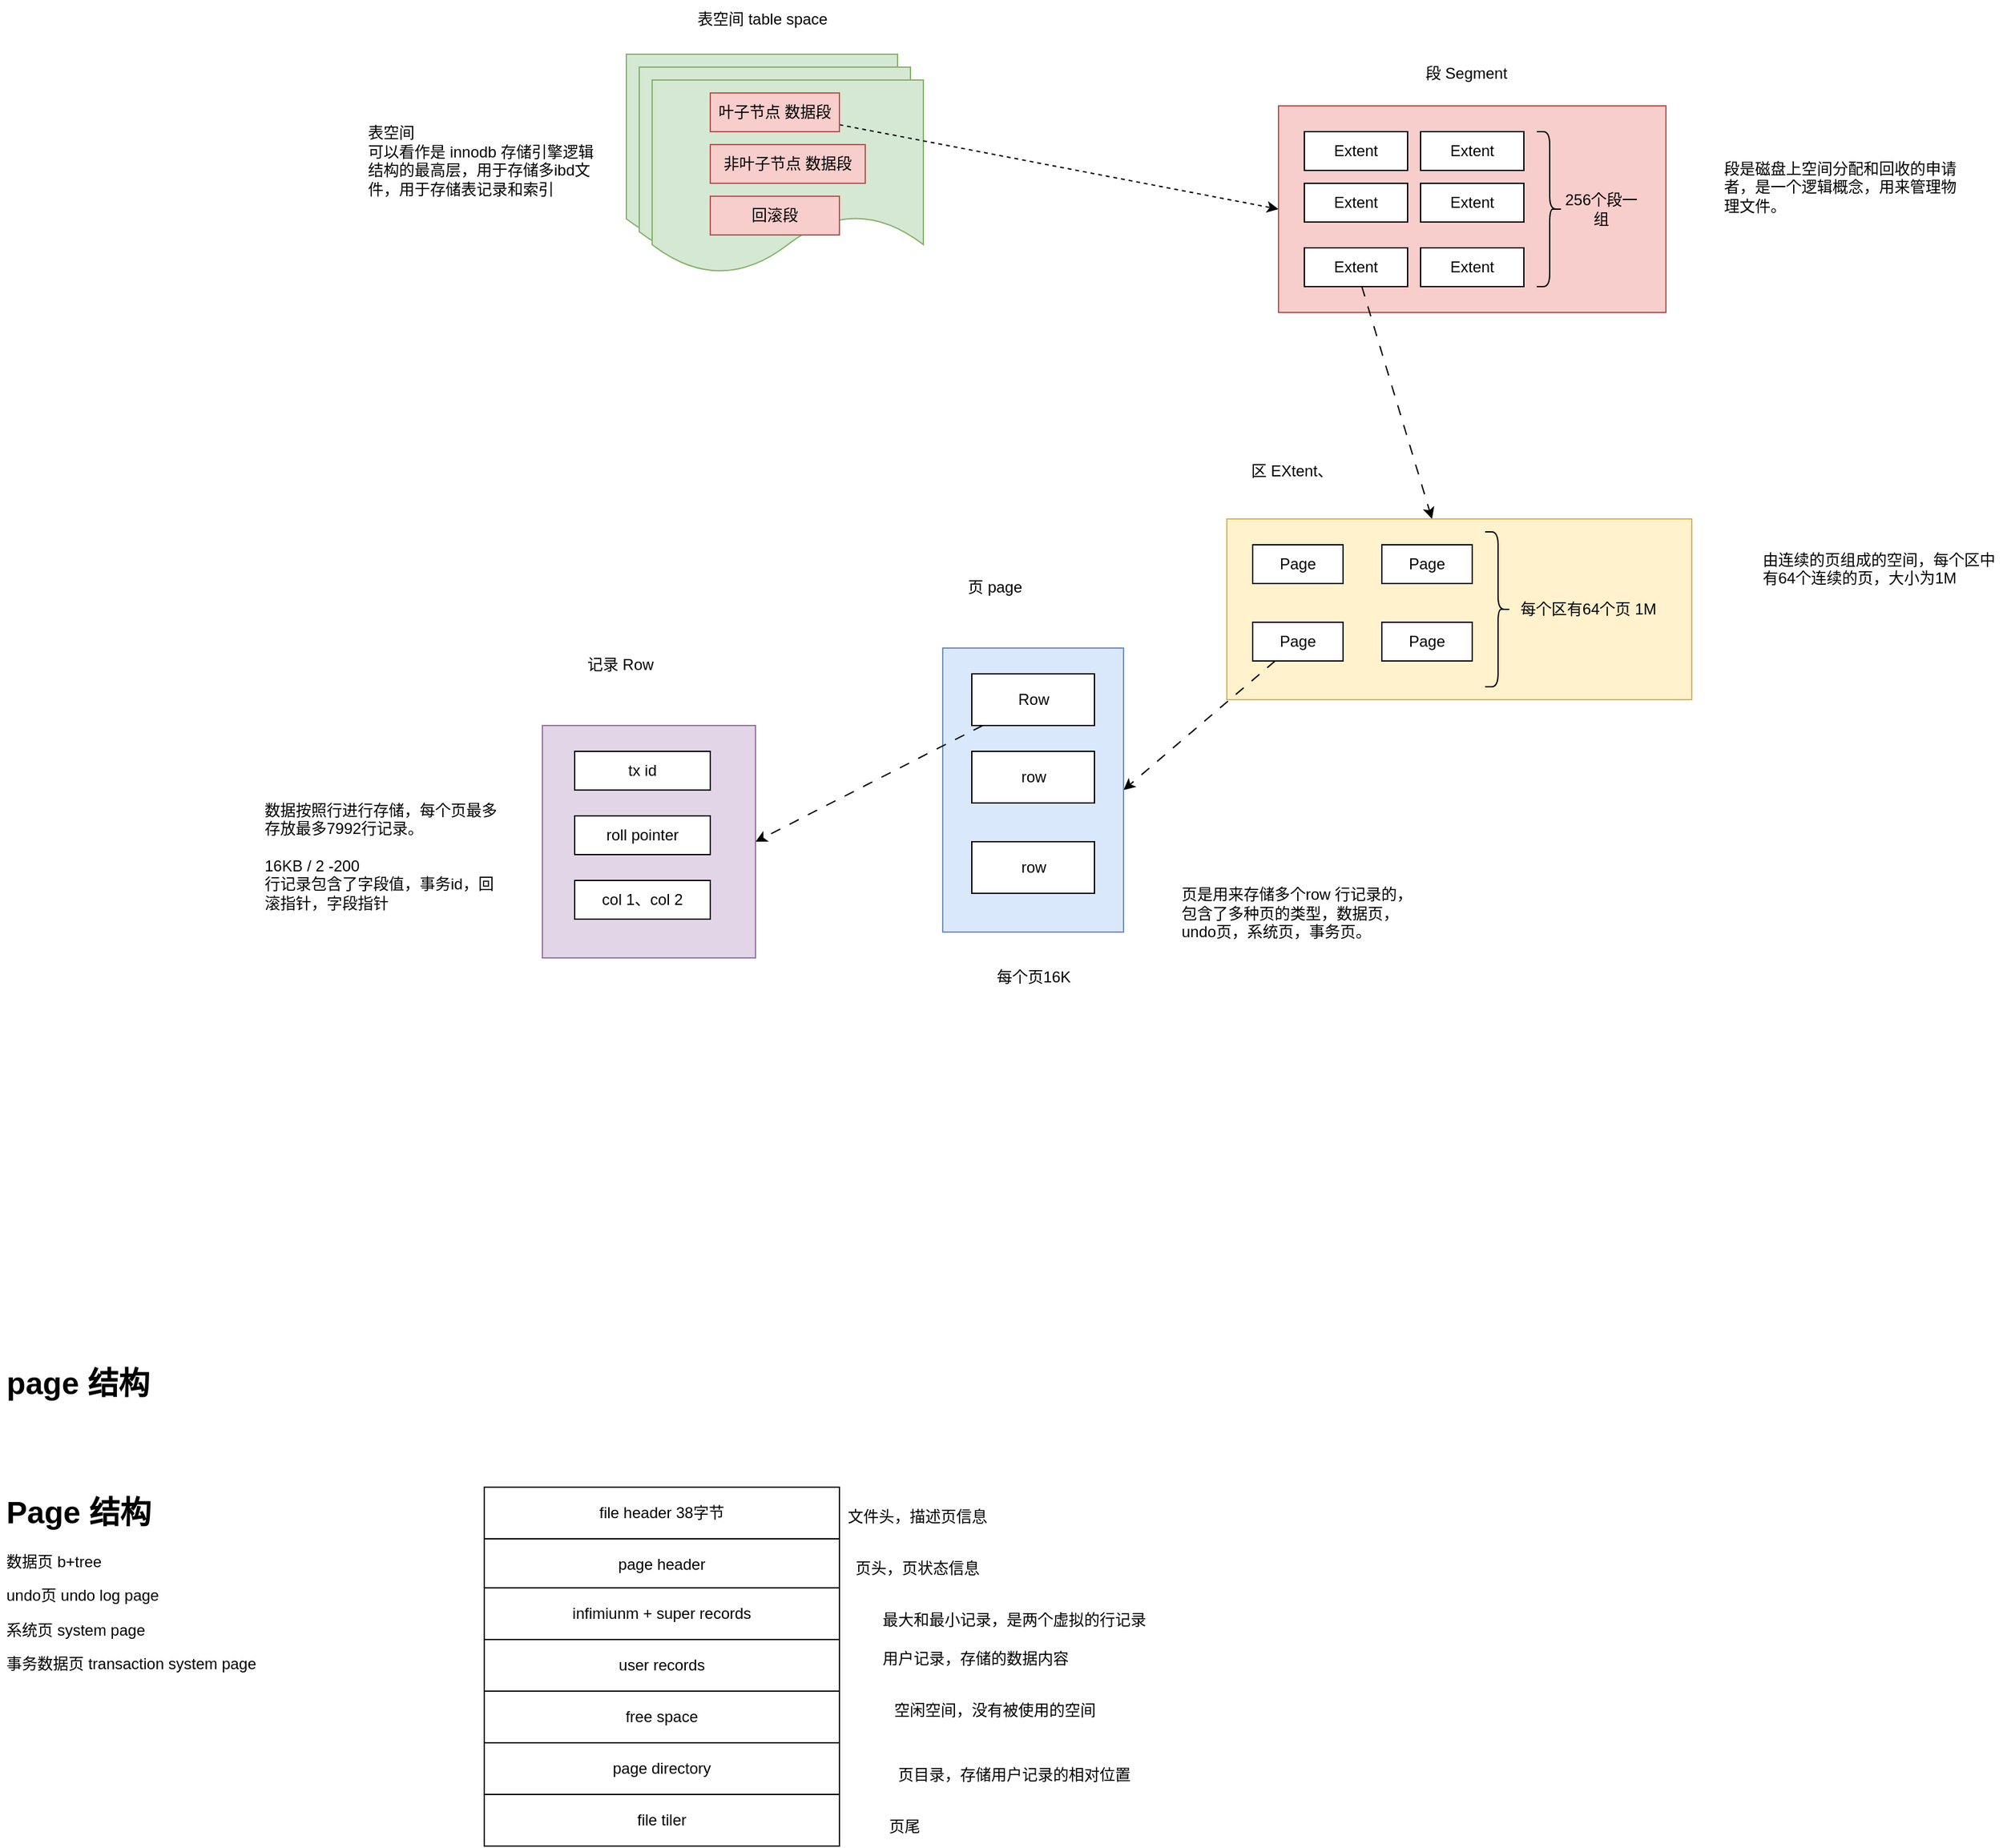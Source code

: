 <mxfile version="23.1.7" type="github">
  <diagram name="Page-1" id="gy4NEoS5YfscLkt1rcrz">
    <mxGraphModel dx="2212" dy="795" grid="1" gridSize="10" guides="1" tooltips="1" connect="1" arrows="1" fold="1" page="1" pageScale="1" pageWidth="850" pageHeight="1100" math="0" shadow="0">
      <root>
        <mxCell id="0" />
        <mxCell id="1" parent="0" />
        <mxCell id="opUYMGLfa8pnxmachDHJ-1" value="" style="shape=document;whiteSpace=wrap;html=1;boundedLbl=1;fillColor=#d5e8d4;strokeColor=#82b366;" vertex="1" parent="1">
          <mxGeometry x="45" y="250" width="210" height="150" as="geometry" />
        </mxCell>
        <mxCell id="opUYMGLfa8pnxmachDHJ-4" value="表空间 table space" style="text;html=1;align=center;verticalAlign=middle;resizable=0;points=[];autosize=1;strokeColor=none;fillColor=none;" vertex="1" parent="1">
          <mxGeometry x="90" y="208" width="120" height="30" as="geometry" />
        </mxCell>
        <mxCell id="opUYMGLfa8pnxmachDHJ-7" value="" style="shape=document;whiteSpace=wrap;html=1;boundedLbl=1;fillColor=#d5e8d4;strokeColor=#82b366;" vertex="1" parent="1">
          <mxGeometry x="55" y="260" width="210" height="150" as="geometry" />
        </mxCell>
        <mxCell id="opUYMGLfa8pnxmachDHJ-8" value="" style="shape=document;whiteSpace=wrap;html=1;boundedLbl=1;fillColor=#d5e8d4;strokeColor=#82b366;" vertex="1" parent="1">
          <mxGeometry x="65" y="270" width="210" height="150" as="geometry" />
        </mxCell>
        <mxCell id="opUYMGLfa8pnxmachDHJ-13" style="rounded=0;orthogonalLoop=1;jettySize=auto;html=1;entryX=0;entryY=0.5;entryDx=0;entryDy=0;elbow=vertical;dashed=1;" edge="1" parent="1" source="opUYMGLfa8pnxmachDHJ-9" target="opUYMGLfa8pnxmachDHJ-12">
          <mxGeometry relative="1" as="geometry" />
        </mxCell>
        <mxCell id="opUYMGLfa8pnxmachDHJ-9" value="叶子节点 数据段" style="rounded=0;whiteSpace=wrap;html=1;fillColor=#f8cecc;strokeColor=#b85450;" vertex="1" parent="1">
          <mxGeometry x="110" y="280" width="100" height="30" as="geometry" />
        </mxCell>
        <mxCell id="opUYMGLfa8pnxmachDHJ-10" value="回滚段" style="rounded=0;whiteSpace=wrap;html=1;fillColor=#f8cecc;strokeColor=#b85450;" vertex="1" parent="1">
          <mxGeometry x="110" y="360" width="100" height="30" as="geometry" />
        </mxCell>
        <mxCell id="opUYMGLfa8pnxmachDHJ-11" value="非叶子节点 数据段" style="rounded=0;whiteSpace=wrap;html=1;fillColor=#f8cecc;strokeColor=#b85450;" vertex="1" parent="1">
          <mxGeometry x="110" y="320" width="120" height="30" as="geometry" />
        </mxCell>
        <mxCell id="opUYMGLfa8pnxmachDHJ-12" value="" style="rounded=0;whiteSpace=wrap;html=1;fillColor=#f8cecc;strokeColor=#b85450;" vertex="1" parent="1">
          <mxGeometry x="550" y="290" width="300" height="160" as="geometry" />
        </mxCell>
        <mxCell id="opUYMGLfa8pnxmachDHJ-15" value="段 Segment" style="text;html=1;align=center;verticalAlign=middle;resizable=0;points=[];autosize=1;strokeColor=none;fillColor=none;" vertex="1" parent="1">
          <mxGeometry x="650" y="250" width="90" height="30" as="geometry" />
        </mxCell>
        <mxCell id="opUYMGLfa8pnxmachDHJ-16" value="Extent" style="rounded=0;whiteSpace=wrap;html=1;" vertex="1" parent="1">
          <mxGeometry x="570" y="310" width="80" height="30" as="geometry" />
        </mxCell>
        <mxCell id="opUYMGLfa8pnxmachDHJ-17" value="Extent" style="rounded=0;whiteSpace=wrap;html=1;" vertex="1" parent="1">
          <mxGeometry x="570" y="350" width="80" height="30" as="geometry" />
        </mxCell>
        <mxCell id="opUYMGLfa8pnxmachDHJ-31" style="rounded=0;orthogonalLoop=1;jettySize=auto;html=1;dashed=1;dashPattern=8 8;" edge="1" parent="1" source="opUYMGLfa8pnxmachDHJ-18" target="opUYMGLfa8pnxmachDHJ-26">
          <mxGeometry relative="1" as="geometry" />
        </mxCell>
        <mxCell id="opUYMGLfa8pnxmachDHJ-18" value="Extent" style="rounded=0;whiteSpace=wrap;html=1;" vertex="1" parent="1">
          <mxGeometry x="570" y="400" width="80" height="30" as="geometry" />
        </mxCell>
        <mxCell id="opUYMGLfa8pnxmachDHJ-19" value="Extent" style="rounded=0;whiteSpace=wrap;html=1;" vertex="1" parent="1">
          <mxGeometry x="660" y="310" width="80" height="30" as="geometry" />
        </mxCell>
        <mxCell id="opUYMGLfa8pnxmachDHJ-20" value="Extent" style="rounded=0;whiteSpace=wrap;html=1;" vertex="1" parent="1">
          <mxGeometry x="660" y="350" width="80" height="30" as="geometry" />
        </mxCell>
        <mxCell id="opUYMGLfa8pnxmachDHJ-21" value="Extent" style="rounded=0;whiteSpace=wrap;html=1;" vertex="1" parent="1">
          <mxGeometry x="660" y="400" width="80" height="30" as="geometry" />
        </mxCell>
        <mxCell id="opUYMGLfa8pnxmachDHJ-22" value="" style="shape=curlyBracket;whiteSpace=wrap;html=1;rounded=1;flipH=1;labelPosition=right;verticalLabelPosition=middle;align=left;verticalAlign=middle;" vertex="1" parent="1">
          <mxGeometry x="750" y="310" width="20" height="120" as="geometry" />
        </mxCell>
        <mxCell id="opUYMGLfa8pnxmachDHJ-24" value="256个段一组" style="text;html=1;align=center;verticalAlign=middle;whiteSpace=wrap;rounded=0;" vertex="1" parent="1">
          <mxGeometry x="770" y="355" width="60" height="30" as="geometry" />
        </mxCell>
        <mxCell id="opUYMGLfa8pnxmachDHJ-26" value="" style="rounded=0;whiteSpace=wrap;html=1;fillColor=#fff2cc;strokeColor=#d6b656;" vertex="1" parent="1">
          <mxGeometry x="510" y="610" width="360" height="140" as="geometry" />
        </mxCell>
        <mxCell id="opUYMGLfa8pnxmachDHJ-27" value="Page" style="rounded=0;whiteSpace=wrap;html=1;" vertex="1" parent="1">
          <mxGeometry x="530" y="630" width="70" height="30" as="geometry" />
        </mxCell>
        <mxCell id="opUYMGLfa8pnxmachDHJ-28" value="Page" style="rounded=0;whiteSpace=wrap;html=1;" vertex="1" parent="1">
          <mxGeometry x="630" y="690" width="70" height="30" as="geometry" />
        </mxCell>
        <mxCell id="opUYMGLfa8pnxmachDHJ-29" value="Page" style="rounded=0;whiteSpace=wrap;html=1;" vertex="1" parent="1">
          <mxGeometry x="630" y="630" width="70" height="30" as="geometry" />
        </mxCell>
        <mxCell id="opUYMGLfa8pnxmachDHJ-37" style="rounded=0;orthogonalLoop=1;jettySize=auto;html=1;entryX=1;entryY=0.5;entryDx=0;entryDy=0;dashed=1;dashPattern=8 8;" edge="1" parent="1" source="opUYMGLfa8pnxmachDHJ-30" target="opUYMGLfa8pnxmachDHJ-35">
          <mxGeometry relative="1" as="geometry" />
        </mxCell>
        <mxCell id="opUYMGLfa8pnxmachDHJ-30" value="Page" style="rounded=0;whiteSpace=wrap;html=1;" vertex="1" parent="1">
          <mxGeometry x="530" y="690" width="70" height="30" as="geometry" />
        </mxCell>
        <mxCell id="opUYMGLfa8pnxmachDHJ-32" value="区 EXtent、" style="text;html=1;align=center;verticalAlign=middle;resizable=0;points=[];autosize=1;strokeColor=none;fillColor=none;" vertex="1" parent="1">
          <mxGeometry x="515" y="558" width="90" height="30" as="geometry" />
        </mxCell>
        <mxCell id="opUYMGLfa8pnxmachDHJ-33" value="" style="shape=curlyBracket;whiteSpace=wrap;html=1;rounded=1;flipH=1;labelPosition=right;verticalLabelPosition=middle;align=left;verticalAlign=middle;" vertex="1" parent="1">
          <mxGeometry x="710" y="620" width="20" height="120" as="geometry" />
        </mxCell>
        <mxCell id="opUYMGLfa8pnxmachDHJ-34" value="每个区有64个页 1M" style="text;html=1;align=center;verticalAlign=middle;whiteSpace=wrap;rounded=0;" vertex="1" parent="1">
          <mxGeometry x="730" y="665" width="120" height="30" as="geometry" />
        </mxCell>
        <mxCell id="opUYMGLfa8pnxmachDHJ-35" value="" style="rounded=0;whiteSpace=wrap;html=1;fillColor=#dae8fc;strokeColor=#6c8ebf;" vertex="1" parent="1">
          <mxGeometry x="290" y="710" width="140" height="220" as="geometry" />
        </mxCell>
        <mxCell id="opUYMGLfa8pnxmachDHJ-36" value="页 page" style="text;html=1;align=center;verticalAlign=middle;resizable=0;points=[];autosize=1;strokeColor=none;fillColor=none;" vertex="1" parent="1">
          <mxGeometry x="295" y="648" width="70" height="30" as="geometry" />
        </mxCell>
        <mxCell id="opUYMGLfa8pnxmachDHJ-43" style="rounded=0;orthogonalLoop=1;jettySize=auto;html=1;entryX=1;entryY=0.5;entryDx=0;entryDy=0;dashed=1;dashPattern=8 8;" edge="1" parent="1" source="opUYMGLfa8pnxmachDHJ-38" target="opUYMGLfa8pnxmachDHJ-42">
          <mxGeometry relative="1" as="geometry" />
        </mxCell>
        <mxCell id="opUYMGLfa8pnxmachDHJ-38" value="Row" style="rounded=0;whiteSpace=wrap;html=1;" vertex="1" parent="1">
          <mxGeometry x="312.5" y="730" width="95" height="40" as="geometry" />
        </mxCell>
        <mxCell id="opUYMGLfa8pnxmachDHJ-39" value="row" style="rounded=0;whiteSpace=wrap;html=1;" vertex="1" parent="1">
          <mxGeometry x="312.5" y="790" width="95" height="40" as="geometry" />
        </mxCell>
        <mxCell id="opUYMGLfa8pnxmachDHJ-40" value="row" style="rounded=0;whiteSpace=wrap;html=1;" vertex="1" parent="1">
          <mxGeometry x="312.5" y="860" width="95" height="40" as="geometry" />
        </mxCell>
        <mxCell id="opUYMGLfa8pnxmachDHJ-41" value="每个页16K" style="text;html=1;align=center;verticalAlign=middle;resizable=0;points=[];autosize=1;strokeColor=none;fillColor=none;" vertex="1" parent="1">
          <mxGeometry x="320" y="950" width="80" height="30" as="geometry" />
        </mxCell>
        <mxCell id="opUYMGLfa8pnxmachDHJ-42" value="" style="rounded=0;whiteSpace=wrap;html=1;fillColor=#e1d5e7;strokeColor=#9673a6;" vertex="1" parent="1">
          <mxGeometry x="-20" y="770" width="165" height="180" as="geometry" />
        </mxCell>
        <mxCell id="opUYMGLfa8pnxmachDHJ-44" value="记录 Row" style="text;html=1;align=center;verticalAlign=middle;resizable=0;points=[];autosize=1;strokeColor=none;fillColor=none;" vertex="1" parent="1">
          <mxGeometry x="5" y="708" width="70" height="30" as="geometry" />
        </mxCell>
        <mxCell id="opUYMGLfa8pnxmachDHJ-45" value="tx id" style="rounded=0;whiteSpace=wrap;html=1;" vertex="1" parent="1">
          <mxGeometry x="5" y="790" width="105" height="30" as="geometry" />
        </mxCell>
        <mxCell id="opUYMGLfa8pnxmachDHJ-47" value="roll pointer" style="rounded=0;whiteSpace=wrap;html=1;" vertex="1" parent="1">
          <mxGeometry x="5" y="840" width="105" height="30" as="geometry" />
        </mxCell>
        <mxCell id="opUYMGLfa8pnxmachDHJ-48" value="col 1、col 2" style="rounded=0;whiteSpace=wrap;html=1;" vertex="1" parent="1">
          <mxGeometry x="5" y="890" width="105" height="30" as="geometry" />
        </mxCell>
        <mxCell id="opUYMGLfa8pnxmachDHJ-49" value="&lt;div&gt;&lt;br&gt;&lt;/div&gt;&lt;div&gt;表空间&lt;/div&gt;&lt;div&gt;可以看作是 innodb 存储引擎逻辑结构的最高层，用于存储多ibd文件，用于存储表记录和索引&lt;br&gt;&lt;/div&gt;" style="text;html=1;spacing=5;spacingTop=-20;whiteSpace=wrap;overflow=hidden;rounded=0;" vertex="1" parent="1">
          <mxGeometry x="-160" y="300" width="190" height="120" as="geometry" />
        </mxCell>
        <mxCell id="opUYMGLfa8pnxmachDHJ-50" value="&lt;p&gt;段是磁盘上空间分配和回收的申请者，是一个逻辑概念，用来管理物理文件。&lt;br&gt;&lt;/p&gt;" style="text;html=1;spacing=5;spacingTop=-20;whiteSpace=wrap;overflow=hidden;rounded=0;" vertex="1" parent="1">
          <mxGeometry x="890" y="330" width="190" height="120" as="geometry" />
        </mxCell>
        <mxCell id="opUYMGLfa8pnxmachDHJ-51" value="由连续的页组成的空间，每个区中有64个连续的页，大小为1M" style="text;html=1;spacing=5;spacingTop=-20;whiteSpace=wrap;overflow=hidden;rounded=0;" vertex="1" parent="1">
          <mxGeometry x="920" y="645" width="190" height="120" as="geometry" />
        </mxCell>
        <mxCell id="opUYMGLfa8pnxmachDHJ-52" value="&lt;div&gt;&lt;br&gt;&lt;/div&gt;&lt;div&gt;页是用来存储多个row 行记录的，包含了多种页的类型，数据页，undo页，系统页，事务页。&lt;br&gt;&lt;/div&gt;" style="text;html=1;spacing=5;spacingTop=-20;whiteSpace=wrap;overflow=hidden;rounded=0;" vertex="1" parent="1">
          <mxGeometry x="470" y="890" width="190" height="120" as="geometry" />
        </mxCell>
        <mxCell id="opUYMGLfa8pnxmachDHJ-53" value="&lt;div&gt;&lt;br&gt;&lt;/div&gt;&lt;div&gt;&lt;br&gt;&lt;/div&gt;&lt;div&gt;数据按照行进行存储，每个页最多存放最多7992行记录。&lt;/div&gt;&lt;div&gt;&lt;br&gt;&lt;/div&gt;&lt;div&gt;16KB / 2 -200 &lt;br&gt;&lt;/div&gt;&lt;div&gt;行记录包含了字段值，事务id，回滚指针，字段指针&lt;br&gt;&lt;/div&gt;" style="text;html=1;spacing=5;spacingTop=-20;whiteSpace=wrap;overflow=hidden;rounded=0;" vertex="1" parent="1">
          <mxGeometry x="-240" y="810" width="190" height="120" as="geometry" />
        </mxCell>
        <mxCell id="opUYMGLfa8pnxmachDHJ-59" value="page 结构" style="text;strokeColor=none;fillColor=none;html=1;fontSize=24;fontStyle=1;verticalAlign=middle;align=center;" vertex="1" parent="1">
          <mxGeometry x="-430" y="1260" width="100" height="40" as="geometry" />
        </mxCell>
        <mxCell id="opUYMGLfa8pnxmachDHJ-61" value="&lt;h1&gt;Page 结构&lt;br&gt;&lt;/h1&gt;&lt;p&gt;数据页 b+tree&lt;/p&gt;&lt;p&gt;undo页 undo log page&lt;/p&gt;&lt;p&gt;系统页 system page&lt;/p&gt;&lt;p&gt;事务数据页 transaction system page&lt;/p&gt;&lt;p&gt;&lt;br&gt;&lt;/p&gt;" style="text;html=1;spacing=5;spacingTop=-20;whiteSpace=wrap;overflow=hidden;rounded=0;" vertex="1" parent="1">
          <mxGeometry x="-440" y="1360" width="250" height="160" as="geometry" />
        </mxCell>
        <mxCell id="opUYMGLfa8pnxmachDHJ-62" value="file header 38字节" style="rounded=0;whiteSpace=wrap;html=1;" vertex="1" parent="1">
          <mxGeometry x="-65" y="1360" width="275" height="40" as="geometry" />
        </mxCell>
        <mxCell id="opUYMGLfa8pnxmachDHJ-63" value="文件头，描述页信息" style="text;html=1;align=center;verticalAlign=middle;resizable=0;points=[];autosize=1;strokeColor=none;fillColor=none;" vertex="1" parent="1">
          <mxGeometry x="205" y="1368" width="130" height="30" as="geometry" />
        </mxCell>
        <mxCell id="opUYMGLfa8pnxmachDHJ-64" value="page header" style="rounded=0;whiteSpace=wrap;html=1;" vertex="1" parent="1">
          <mxGeometry x="-65" y="1400" width="275" height="40" as="geometry" />
        </mxCell>
        <mxCell id="opUYMGLfa8pnxmachDHJ-65" value="页头，页状态信息" style="text;html=1;align=center;verticalAlign=middle;resizable=0;points=[];autosize=1;strokeColor=none;fillColor=none;" vertex="1" parent="1">
          <mxGeometry x="210" y="1408" width="120" height="30" as="geometry" />
        </mxCell>
        <mxCell id="opUYMGLfa8pnxmachDHJ-66" value="infimiunm + super records" style="rounded=0;whiteSpace=wrap;html=1;" vertex="1" parent="1">
          <mxGeometry x="-65" y="1438" width="275" height="40" as="geometry" />
        </mxCell>
        <mxCell id="opUYMGLfa8pnxmachDHJ-67" value="最大和最小记录，是两个虚拟的行记录" style="text;html=1;align=center;verticalAlign=middle;resizable=0;points=[];autosize=1;strokeColor=none;fillColor=none;" vertex="1" parent="1">
          <mxGeometry x="230" y="1448" width="230" height="30" as="geometry" />
        </mxCell>
        <mxCell id="opUYMGLfa8pnxmachDHJ-68" value="user records" style="rounded=0;whiteSpace=wrap;html=1;" vertex="1" parent="1">
          <mxGeometry x="-65" y="1478" width="275" height="40" as="geometry" />
        </mxCell>
        <mxCell id="opUYMGLfa8pnxmachDHJ-69" value="用户记录，存储的数据内容" style="text;html=1;align=center;verticalAlign=middle;resizable=0;points=[];autosize=1;strokeColor=none;fillColor=none;" vertex="1" parent="1">
          <mxGeometry x="230" y="1478" width="170" height="30" as="geometry" />
        </mxCell>
        <mxCell id="opUYMGLfa8pnxmachDHJ-70" value="free space " style="rounded=0;whiteSpace=wrap;html=1;" vertex="1" parent="1">
          <mxGeometry x="-65" y="1518" width="275" height="40" as="geometry" />
        </mxCell>
        <mxCell id="opUYMGLfa8pnxmachDHJ-71" value="空闲空间，没有被使用的空间" style="text;html=1;align=center;verticalAlign=middle;resizable=0;points=[];autosize=1;strokeColor=none;fillColor=none;" vertex="1" parent="1">
          <mxGeometry x="240" y="1518" width="180" height="30" as="geometry" />
        </mxCell>
        <mxCell id="opUYMGLfa8pnxmachDHJ-72" value="page directory" style="rounded=0;whiteSpace=wrap;html=1;" vertex="1" parent="1">
          <mxGeometry x="-65" y="1558" width="275" height="40" as="geometry" />
        </mxCell>
        <mxCell id="opUYMGLfa8pnxmachDHJ-73" value="页目录，存储用户记录的相对位置" style="text;html=1;align=center;verticalAlign=middle;resizable=0;points=[];autosize=1;strokeColor=none;fillColor=none;" vertex="1" parent="1">
          <mxGeometry x="245" y="1568" width="200" height="30" as="geometry" />
        </mxCell>
        <mxCell id="opUYMGLfa8pnxmachDHJ-74" value="file tiler" style="rounded=0;whiteSpace=wrap;html=1;" vertex="1" parent="1">
          <mxGeometry x="-65" y="1598" width="275" height="40" as="geometry" />
        </mxCell>
        <mxCell id="opUYMGLfa8pnxmachDHJ-75" value="页尾" style="text;html=1;align=center;verticalAlign=middle;resizable=0;points=[];autosize=1;strokeColor=none;fillColor=none;" vertex="1" parent="1">
          <mxGeometry x="235" y="1608" width="50" height="30" as="geometry" />
        </mxCell>
      </root>
    </mxGraphModel>
  </diagram>
</mxfile>
